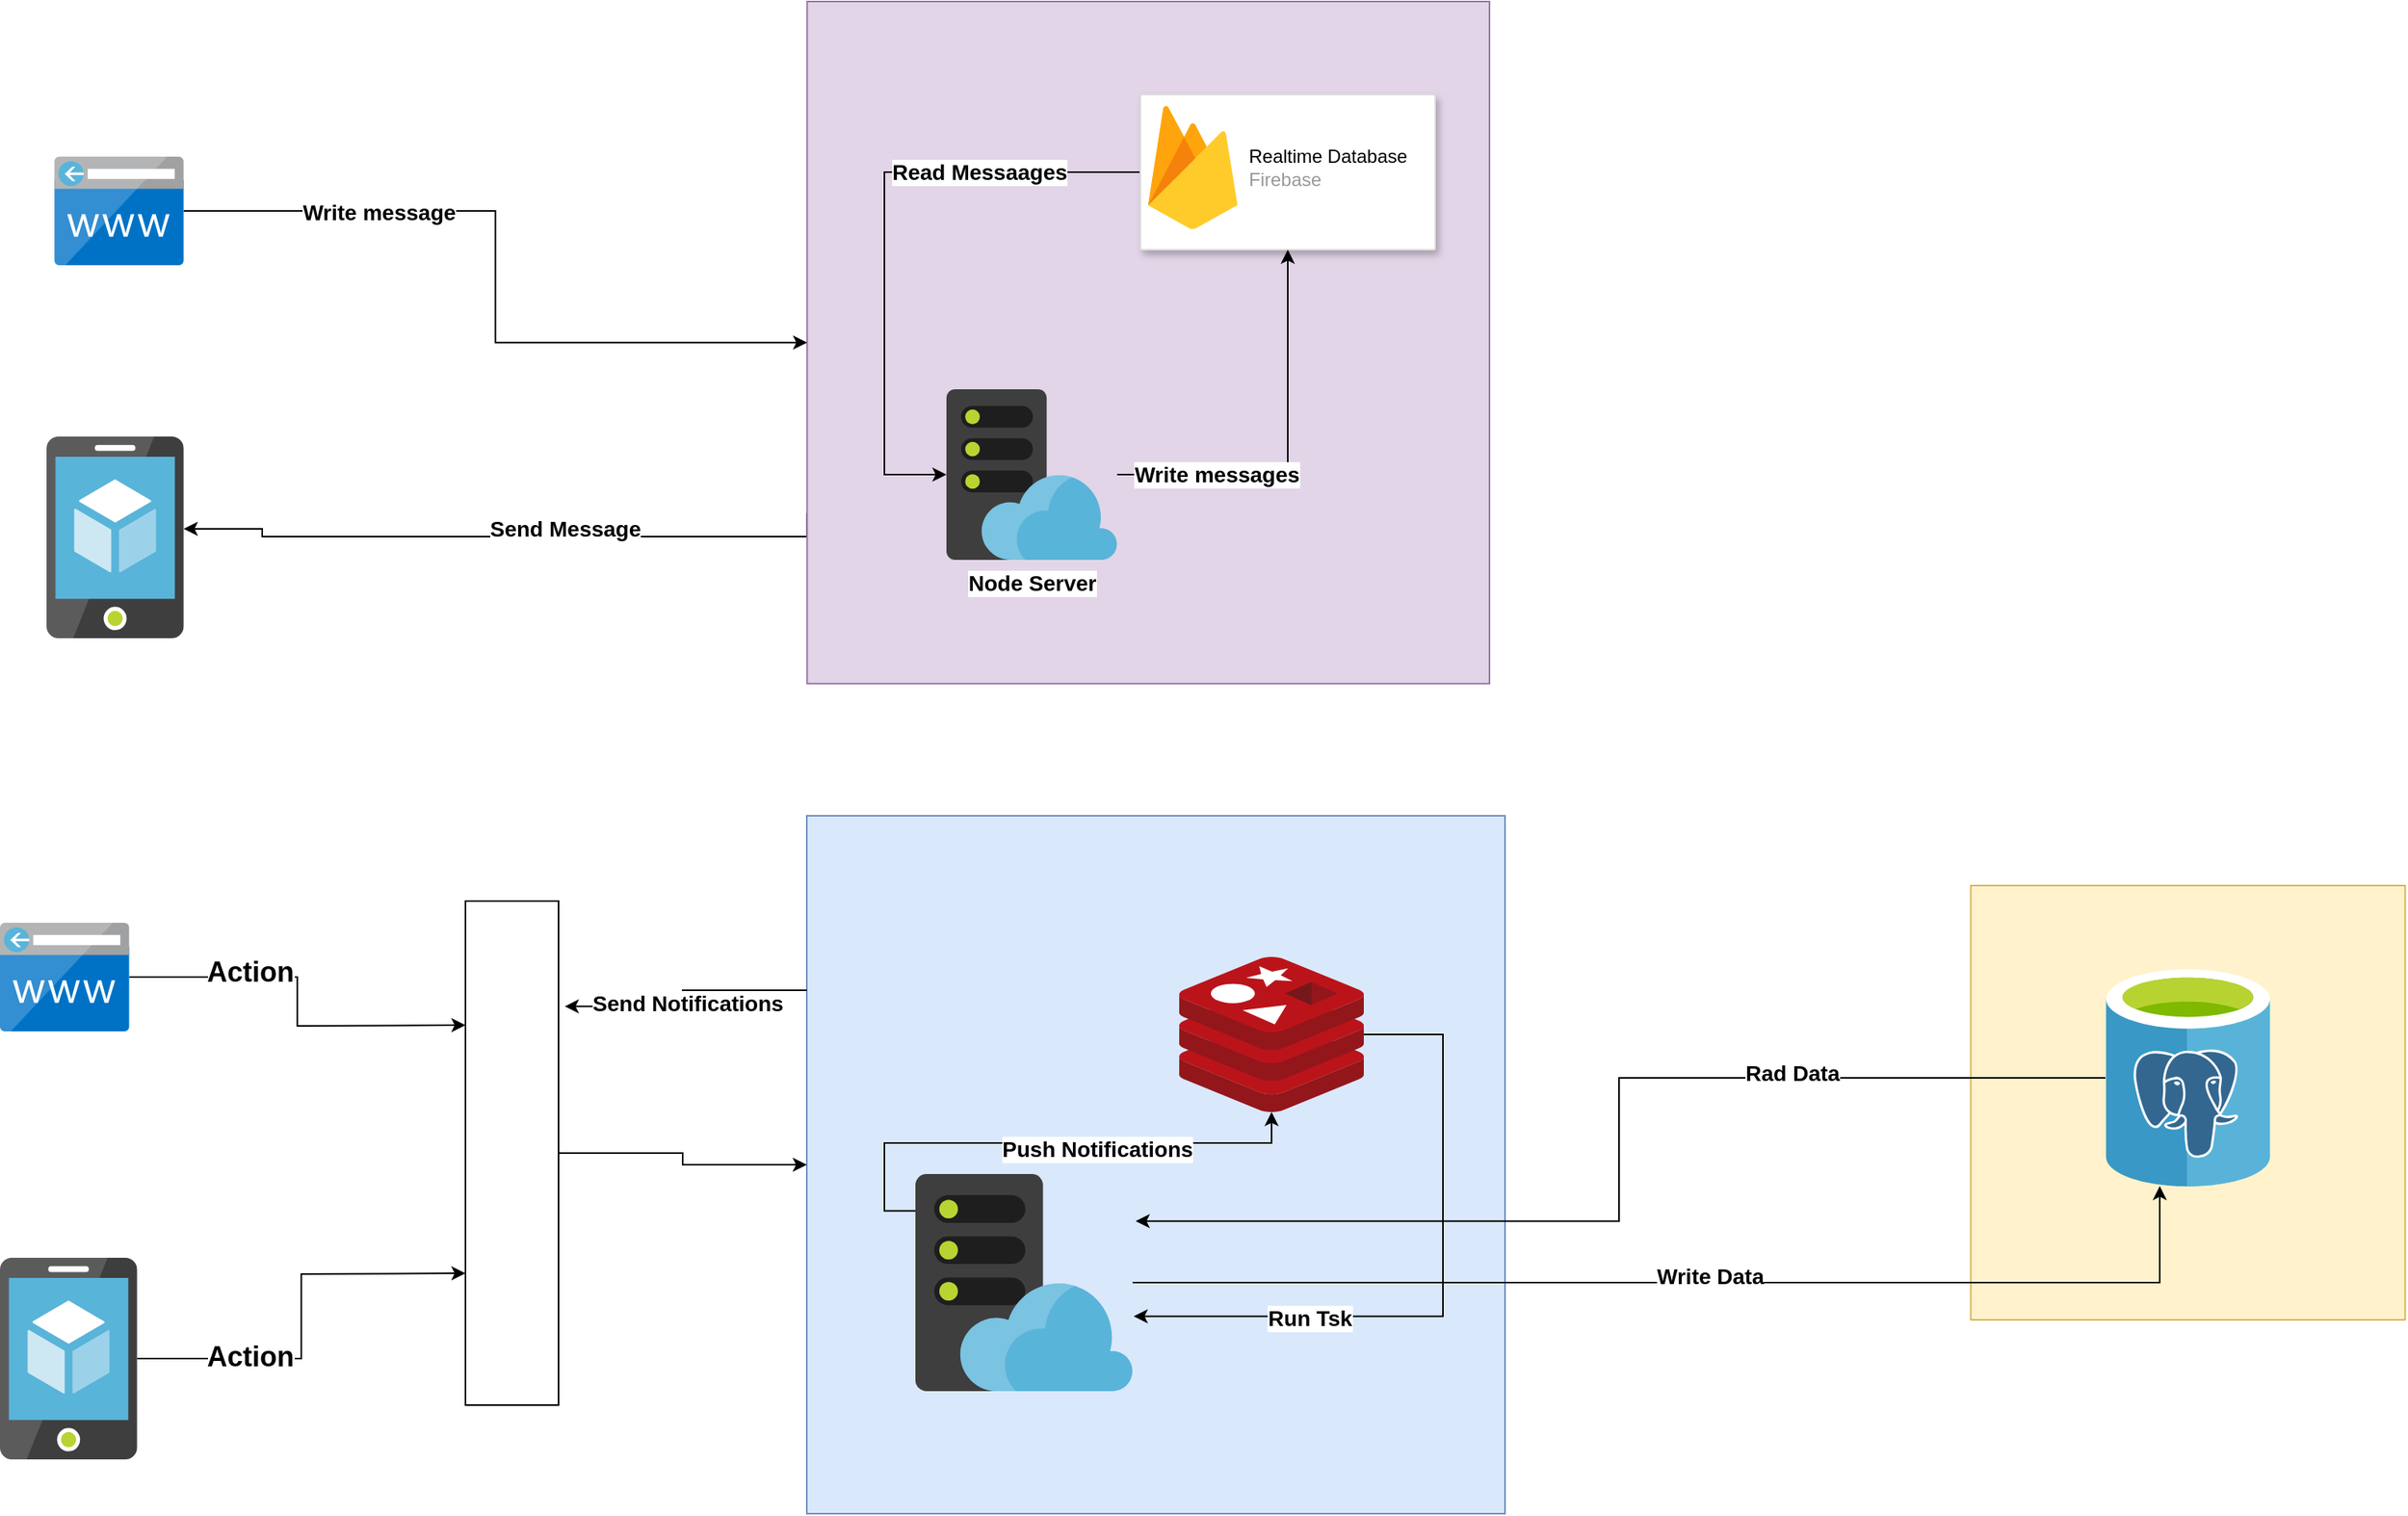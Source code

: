 <mxfile version="21.0.6" type="device"><diagram id="Ht1M8jgEwFfnCIfOTk4-" name="Page-1"><mxGraphModel dx="2074" dy="1893" grid="1" gridSize="10" guides="1" tooltips="1" connect="1" arrows="1" fold="1" page="1" pageScale="1" pageWidth="1169" pageHeight="827" math="0" shadow="0"><root><mxCell id="0"/><mxCell id="1" parent="0"/><mxCell id="1pyGhnasPfAT1gr94wga-79" style="edgeStyle=orthogonalEdgeStyle;rounded=0;orthogonalLoop=1;jettySize=auto;html=1;exitX=0;exitY=0.75;exitDx=0;exitDy=0;exitPerimeter=0;" edge="1" parent="1" source="1pyGhnasPfAT1gr94wga-66" target="1pyGhnasPfAT1gr94wga-72"><mxGeometry relative="1" as="geometry"><mxPoint x="90" y="55" as="targetPoint"/><Array as="points"><mxPoint x="179" y="55"/><mxPoint x="179" y="50"/></Array></mxGeometry></mxCell><mxCell id="1pyGhnasPfAT1gr94wga-80" value="&lt;b&gt;&lt;font style=&quot;font-size: 14px;&quot;&gt;Send Message&lt;/font&gt;&lt;/b&gt;" style="edgeLabel;html=1;align=center;verticalAlign=middle;resizable=0;points=[];" vertex="1" connectable="0" parent="1pyGhnasPfAT1gr94wga-79"><mxGeometry x="-0.233" y="-1" relative="1" as="geometry"><mxPoint x="-10" y="-4" as="offset"/></mxGeometry></mxCell><mxCell id="1pyGhnasPfAT1gr94wga-66" value="" style="whiteSpace=wrap;html=1;aspect=fixed;fillColor=#e1d5e7;strokeColor=#9673a6;points=[[0,0,0,0,0],[0,0.25,0,0,0],[0,0.5,0,0,0],[0,0.75,0,0,0],[0,1,0,0,0],[0.25,0,0,0,0],[0.25,1,0,0,0],[0.5,0,0,0,0],[0.5,1,0,0,0],[0.75,0,0,0,0],[0.75,1,0,0,0],[1,0,0,0,0],[1,0.25,0,0,0],[1,0.5,0,0,0],[1,0.75,0,0,0],[1,1,0,0,0]];movable=1;resizable=1;rotatable=1;deletable=1;editable=1;locked=0;connectable=1;" vertex="1" parent="1"><mxGeometry x="530.2" y="-290" width="439.8" height="439.8" as="geometry"/></mxCell><mxCell id="1pyGhnasPfAT1gr94wga-20" value="" style="whiteSpace=wrap;html=1;aspect=fixed;fillColor=#dae8fc;strokeColor=#6c8ebf;points=[[0,0,0,0,0],[0,0.25,0,0,0],[0,0.5,0,0,0],[0,0.75,0,0,0],[0,1,0,0,0],[0.25,0,0,0,0],[0.25,1,0,0,0],[0.5,0,0,0,0],[0.5,1,0,0,0],[0.75,0,0,0,0],[0.75,1,0,0,0],[1,0,0,0,0],[1,0.25,0,0,0],[1,0.5,0,0,0],[1,0.75,0,0,0],[1,1,0,0,0]];movable=0;resizable=0;rotatable=0;deletable=0;editable=0;locked=1;connectable=0;" vertex="1" parent="1"><mxGeometry x="530" y="235" width="450" height="450" as="geometry"/></mxCell><mxCell id="1pyGhnasPfAT1gr94wga-44" value="" style="whiteSpace=wrap;html=1;aspect=fixed;fillColor=#fff2cc;strokeColor=#d6b656;" vertex="1" parent="1"><mxGeometry x="1280.2" y="280" width="280" height="280" as="geometry"/></mxCell><mxCell id="1pyGhnasPfAT1gr94wga-33" style="edgeStyle=orthogonalEdgeStyle;rounded=0;orthogonalLoop=1;jettySize=auto;html=1;exitX=0;exitY=0.25;exitDx=0;exitDy=0;entryX=1.067;entryY=0.209;entryDx=0;entryDy=0;entryPerimeter=0;" edge="1" parent="1" source="1pyGhnasPfAT1gr94wga-20" target="1pyGhnasPfAT1gr94wga-31"><mxGeometry relative="1" as="geometry"/></mxCell><mxCell id="1pyGhnasPfAT1gr94wga-39" value="&lt;b&gt;&lt;font style=&quot;font-size: 14px;&quot;&gt;Send Notifications&lt;/font&gt;&lt;/b&gt;" style="edgeLabel;html=1;align=center;verticalAlign=middle;resizable=0;points=[];" vertex="1" connectable="0" parent="1pyGhnasPfAT1gr94wga-33"><mxGeometry x="0.213" y="-2" relative="1" as="geometry"><mxPoint x="13" as="offset"/></mxGeometry></mxCell><mxCell id="1pyGhnasPfAT1gr94wga-49" style="edgeStyle=orthogonalEdgeStyle;rounded=0;orthogonalLoop=1;jettySize=auto;html=1;entryX=1.005;entryY=0.655;entryDx=0;entryDy=0;entryPerimeter=0;" edge="1" parent="1" source="1pyGhnasPfAT1gr94wga-12" target="1pyGhnasPfAT1gr94wga-14"><mxGeometry relative="1" as="geometry"><Array as="points"><mxPoint x="940" y="376"/><mxPoint x="940" y="558"/></Array></mxGeometry></mxCell><mxCell id="1pyGhnasPfAT1gr94wga-50" value="&lt;b&gt;&lt;font style=&quot;font-size: 14px;&quot;&gt;Run Tsk&lt;/font&gt;&lt;/b&gt;" style="edgeLabel;html=1;align=center;verticalAlign=middle;resizable=0;points=[];" vertex="1" connectable="0" parent="1pyGhnasPfAT1gr94wga-49"><mxGeometry x="0.474" y="1" relative="1" as="geometry"><mxPoint as="offset"/></mxGeometry></mxCell><mxCell id="1pyGhnasPfAT1gr94wga-12" value="" style="sketch=0;aspect=fixed;html=1;points=[];align=center;image;fontSize=12;image=img/lib/mscae/Cache_Redis_Product.svg;" vertex="1" parent="1"><mxGeometry x="770" y="326" width="119.05" height="100" as="geometry"/></mxCell><mxCell id="1pyGhnasPfAT1gr94wga-47" style="edgeStyle=orthogonalEdgeStyle;rounded=0;orthogonalLoop=1;jettySize=auto;html=1;entryX=1.014;entryY=0.217;entryDx=0;entryDy=0;entryPerimeter=0;" edge="1" parent="1" source="1pyGhnasPfAT1gr94wga-13" target="1pyGhnasPfAT1gr94wga-14"><mxGeometry relative="1" as="geometry"/></mxCell><mxCell id="1pyGhnasPfAT1gr94wga-48" value="&lt;b&gt;&lt;font style=&quot;font-size: 14px;&quot;&gt;Rad Data&lt;/font&gt;&lt;/b&gt;" style="edgeLabel;html=1;align=center;verticalAlign=middle;resizable=0;points=[];" vertex="1" connectable="0" parent="1pyGhnasPfAT1gr94wga-47"><mxGeometry x="-0.435" y="-3" relative="1" as="geometry"><mxPoint as="offset"/></mxGeometry></mxCell><mxCell id="1pyGhnasPfAT1gr94wga-13" value="" style="sketch=0;aspect=fixed;html=1;points=[];align=center;image;fontSize=12;image=img/lib/mscae/Azure_Database_for_PostgreSQL_servers.svg;" vertex="1" parent="1"><mxGeometry x="1367" y="334" width="106.4" height="140" as="geometry"/></mxCell><mxCell id="1pyGhnasPfAT1gr94wga-34" style="edgeStyle=orthogonalEdgeStyle;rounded=0;orthogonalLoop=1;jettySize=auto;html=1;entryX=0.329;entryY=0.998;entryDx=0;entryDy=0;entryPerimeter=0;" edge="1" parent="1" source="1pyGhnasPfAT1gr94wga-14" target="1pyGhnasPfAT1gr94wga-13"><mxGeometry relative="1" as="geometry"/></mxCell><mxCell id="1pyGhnasPfAT1gr94wga-37" value="&lt;span style=&quot;font-size: 14px;&quot;&gt;&lt;b&gt;Write Data&lt;/b&gt;&lt;br&gt;&lt;/span&gt;" style="edgeLabel;html=1;align=center;verticalAlign=middle;resizable=0;points=[];" vertex="1" connectable="0" parent="1pyGhnasPfAT1gr94wga-34"><mxGeometry x="0.027" y="4" relative="1" as="geometry"><mxPoint as="offset"/></mxGeometry></mxCell><mxCell id="1pyGhnasPfAT1gr94wga-35" style="edgeStyle=orthogonalEdgeStyle;rounded=0;orthogonalLoop=1;jettySize=auto;html=1;exitX=0;exitY=0.17;exitDx=0;exitDy=0;exitPerimeter=0;" edge="1" parent="1" source="1pyGhnasPfAT1gr94wga-14" target="1pyGhnasPfAT1gr94wga-12"><mxGeometry relative="1" as="geometry"/></mxCell><mxCell id="1pyGhnasPfAT1gr94wga-36" value="&lt;b&gt;&lt;font style=&quot;font-size: 14px;&quot;&gt;Push&amp;nbsp;&lt;/font&gt;&lt;/b&gt;&lt;span style=&quot;font-size: 14px;&quot;&gt;&lt;b&gt;Notifications&lt;/b&gt;&lt;/span&gt;" style="edgeLabel;html=1;align=center;verticalAlign=middle;resizable=0;points=[];" vertex="1" connectable="0" parent="1pyGhnasPfAT1gr94wga-35"><mxGeometry x="0.203" y="-4" relative="1" as="geometry"><mxPoint as="offset"/></mxGeometry></mxCell><mxCell id="1pyGhnasPfAT1gr94wga-14" value="" style="sketch=0;aspect=fixed;html=1;points=[[0,0.17,0,0,0],[0,0.33,0,0,0],[0,0.5,0,0,0],[0,0.67,0,0,0],[0,0.83,0,0,0]];align=center;image;fontSize=12;image=img/lib/mscae/WebHosting.svg;" vertex="1" parent="1"><mxGeometry x="600" y="466" width="140" height="140" as="geometry"/></mxCell><mxCell id="1pyGhnasPfAT1gr94wga-22" style="edgeStyle=orthogonalEdgeStyle;rounded=0;orthogonalLoop=1;jettySize=auto;html=1;" edge="1" parent="1" source="1pyGhnasPfAT1gr94wga-15"><mxGeometry relative="1" as="geometry"><mxPoint x="310" y="530" as="targetPoint"/></mxGeometry></mxCell><mxCell id="1pyGhnasPfAT1gr94wga-24" value="&lt;font style=&quot;font-size: 18px;&quot;&gt;&lt;b&gt;Action&lt;/b&gt;&lt;/font&gt;" style="edgeLabel;html=1;align=center;verticalAlign=middle;resizable=0;points=[];" vertex="1" connectable="0" parent="1pyGhnasPfAT1gr94wga-22"><mxGeometry x="-0.458" y="1" relative="1" as="geometry"><mxPoint as="offset"/></mxGeometry></mxCell><mxCell id="1pyGhnasPfAT1gr94wga-15" value="" style="sketch=0;aspect=fixed;html=1;points=[];align=center;image;fontSize=12;image=img/lib/mscae/App_Service_Mobile_App.svg;" vertex="1" parent="1"><mxGeometry x="10" y="520" width="88.4" height="130" as="geometry"/></mxCell><mxCell id="1pyGhnasPfAT1gr94wga-21" style="edgeStyle=orthogonalEdgeStyle;rounded=0;orthogonalLoop=1;jettySize=auto;html=1;" edge="1" parent="1" source="1pyGhnasPfAT1gr94wga-16"><mxGeometry relative="1" as="geometry"><mxPoint x="310" y="370" as="targetPoint"/></mxGeometry></mxCell><mxCell id="1pyGhnasPfAT1gr94wga-23" value="&lt;font style=&quot;font-size: 18px;&quot;&gt;&lt;b&gt;Action&lt;/b&gt;&lt;/font&gt;" style="edgeLabel;html=1;align=center;verticalAlign=middle;resizable=0;points=[];arcSize=15;" vertex="1" connectable="0" parent="1pyGhnasPfAT1gr94wga-21"><mxGeometry x="-0.376" y="3" relative="1" as="geometry"><mxPoint as="offset"/></mxGeometry></mxCell><mxCell id="1pyGhnasPfAT1gr94wga-16" value="" style="sketch=0;aspect=fixed;html=1;points=[];align=center;image;fontSize=12;image=img/lib/mscae/CustomDomain.svg;" vertex="1" parent="1"><mxGeometry x="10" y="304" width="83.33" height="70" as="geometry"/></mxCell><mxCell id="1pyGhnasPfAT1gr94wga-32" style="edgeStyle=orthogonalEdgeStyle;rounded=0;orthogonalLoop=1;jettySize=auto;html=1;entryX=0;entryY=0.5;entryDx=0;entryDy=0;" edge="1" parent="1" source="1pyGhnasPfAT1gr94wga-31" target="1pyGhnasPfAT1gr94wga-20"><mxGeometry relative="1" as="geometry"/></mxCell><mxCell id="1pyGhnasPfAT1gr94wga-31" value="" style="rounded=0;whiteSpace=wrap;html=1;" vertex="1" parent="1"><mxGeometry x="310" y="290" width="60" height="325" as="geometry"/></mxCell><mxCell id="1pyGhnasPfAT1gr94wga-68" style="edgeStyle=orthogonalEdgeStyle;rounded=0;orthogonalLoop=1;jettySize=auto;html=1;exitX=0;exitY=0.5;exitDx=0;exitDy=0;" edge="1" parent="1" source="1pyGhnasPfAT1gr94wga-56" target="1pyGhnasPfAT1gr94wga-61"><mxGeometry relative="1" as="geometry"><Array as="points"><mxPoint x="580" y="-180"/><mxPoint x="580" y="15"/></Array></mxGeometry></mxCell><mxCell id="1pyGhnasPfAT1gr94wga-69" value="&lt;b&gt;&lt;font style=&quot;font-size: 14px;&quot;&gt;Read Messaages&lt;/font&gt;&lt;/b&gt;" style="edgeLabel;html=1;align=center;verticalAlign=middle;resizable=0;points=[];" vertex="1" connectable="0" parent="1pyGhnasPfAT1gr94wga-68"><mxGeometry x="-0.478" relative="1" as="geometry"><mxPoint as="offset"/></mxGeometry></mxCell><mxCell id="1pyGhnasPfAT1gr94wga-56" value="" style="strokeColor=#dddddd;shadow=1;strokeWidth=1;rounded=1;absoluteArcSize=1;arcSize=2;" vertex="1" parent="1"><mxGeometry x="745" y="-230" width="190" height="100" as="geometry"/></mxCell><mxCell id="1pyGhnasPfAT1gr94wga-57" value="&lt;font color=&quot;#000000&quot;&gt;Realtime Database&lt;/font&gt;&lt;br&gt;Firebase" style="sketch=0;dashed=0;connectable=0;html=1;fillColor=#5184F3;strokeColor=none;shape=mxgraph.gcp2.firebase;part=1;labelPosition=right;verticalLabelPosition=middle;align=left;verticalAlign=middle;spacingLeft=5;fontColor=#999999;fontSize=12;" vertex="1" parent="1pyGhnasPfAT1gr94wga-56"><mxGeometry width="57.6" height="80" relative="1" as="geometry"><mxPoint x="5" y="7" as="offset"/></mxGeometry></mxCell><mxCell id="1pyGhnasPfAT1gr94wga-67" style="edgeStyle=orthogonalEdgeStyle;rounded=0;orthogonalLoop=1;jettySize=auto;html=1;" edge="1" parent="1" source="1pyGhnasPfAT1gr94wga-61" target="1pyGhnasPfAT1gr94wga-56"><mxGeometry relative="1" as="geometry"><Array as="points"><mxPoint x="840" y="15"/></Array></mxGeometry></mxCell><mxCell id="1pyGhnasPfAT1gr94wga-70" value="&lt;b&gt;&lt;font style=&quot;font-size: 14px;&quot;&gt;Write messages&lt;/font&gt;&lt;/b&gt;" style="edgeLabel;html=1;align=center;verticalAlign=middle;resizable=0;points=[];" vertex="1" connectable="0" parent="1pyGhnasPfAT1gr94wga-67"><mxGeometry x="-0.229" y="-2" relative="1" as="geometry"><mxPoint x="-35" y="-2" as="offset"/></mxGeometry></mxCell><mxCell id="1pyGhnasPfAT1gr94wga-61" value="&lt;b&gt;&lt;font style=&quot;font-size: 14px;&quot;&gt;Node Server&lt;/font&gt;&lt;/b&gt;" style="sketch=0;aspect=fixed;html=1;points=[];align=center;image;fontSize=12;image=img/lib/mscae/WebHosting.svg;" vertex="1" parent="1"><mxGeometry x="620" y="-40" width="110" height="110" as="geometry"/></mxCell><mxCell id="1pyGhnasPfAT1gr94wga-72" value="" style="sketch=0;aspect=fixed;html=1;points=[];align=center;image;fontSize=12;image=img/lib/mscae/App_Service_Mobile_App.svg;" vertex="1" parent="1"><mxGeometry x="40" y="-9.5" width="88.4" height="130" as="geometry"/></mxCell><mxCell id="1pyGhnasPfAT1gr94wga-81" style="edgeStyle=orthogonalEdgeStyle;rounded=0;orthogonalLoop=1;jettySize=auto;html=1;" edge="1" parent="1" source="1pyGhnasPfAT1gr94wga-73" target="1pyGhnasPfAT1gr94wga-66"><mxGeometry relative="1" as="geometry"/></mxCell><mxCell id="1pyGhnasPfAT1gr94wga-82" value="&lt;b&gt;&lt;font style=&quot;font-size: 14px;&quot;&gt;Write message&lt;/font&gt;&lt;/b&gt;" style="edgeLabel;html=1;align=center;verticalAlign=middle;resizable=0;points=[];" vertex="1" connectable="0" parent="1pyGhnasPfAT1gr94wga-81"><mxGeometry x="-0.484" y="-1" relative="1" as="geometry"><mxPoint as="offset"/></mxGeometry></mxCell><mxCell id="1pyGhnasPfAT1gr94wga-73" value="" style="sketch=0;aspect=fixed;html=1;points=[];align=center;image;fontSize=12;image=img/lib/mscae/CustomDomain.svg;" vertex="1" parent="1"><mxGeometry x="45.07" y="-190" width="83.33" height="70" as="geometry"/></mxCell></root></mxGraphModel></diagram></mxfile>